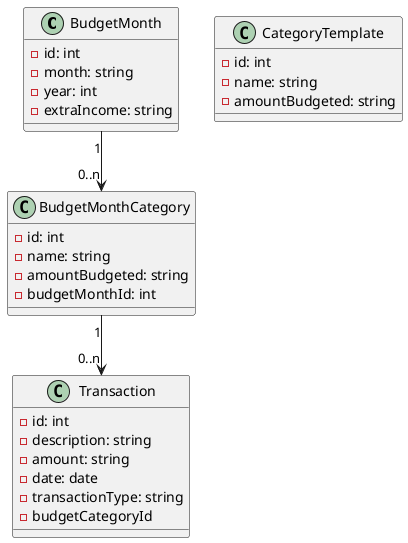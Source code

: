 @startuml
class BudgetMonth {
  -id: int
  -month: string
  -year: int
  -extraIncome: string
  
}

class BudgetMonthCategory {
    -id: int
    -name: string
    -amountBudgeted: string
    -budgetMonthId: int
}

class CategoryTemplate {
    -id: int
    -name: string
    -amountBudgeted: string
}

class Transaction {
    -id: int
    -description: string
    -amount: string
    -date: date 
    -transactionType: string
    -budgetCategoryId

}

BudgetMonth "1" --> "0..n" BudgetMonthCategory
BudgetMonthCategory "1" --> "0..n" Transaction
@enduml